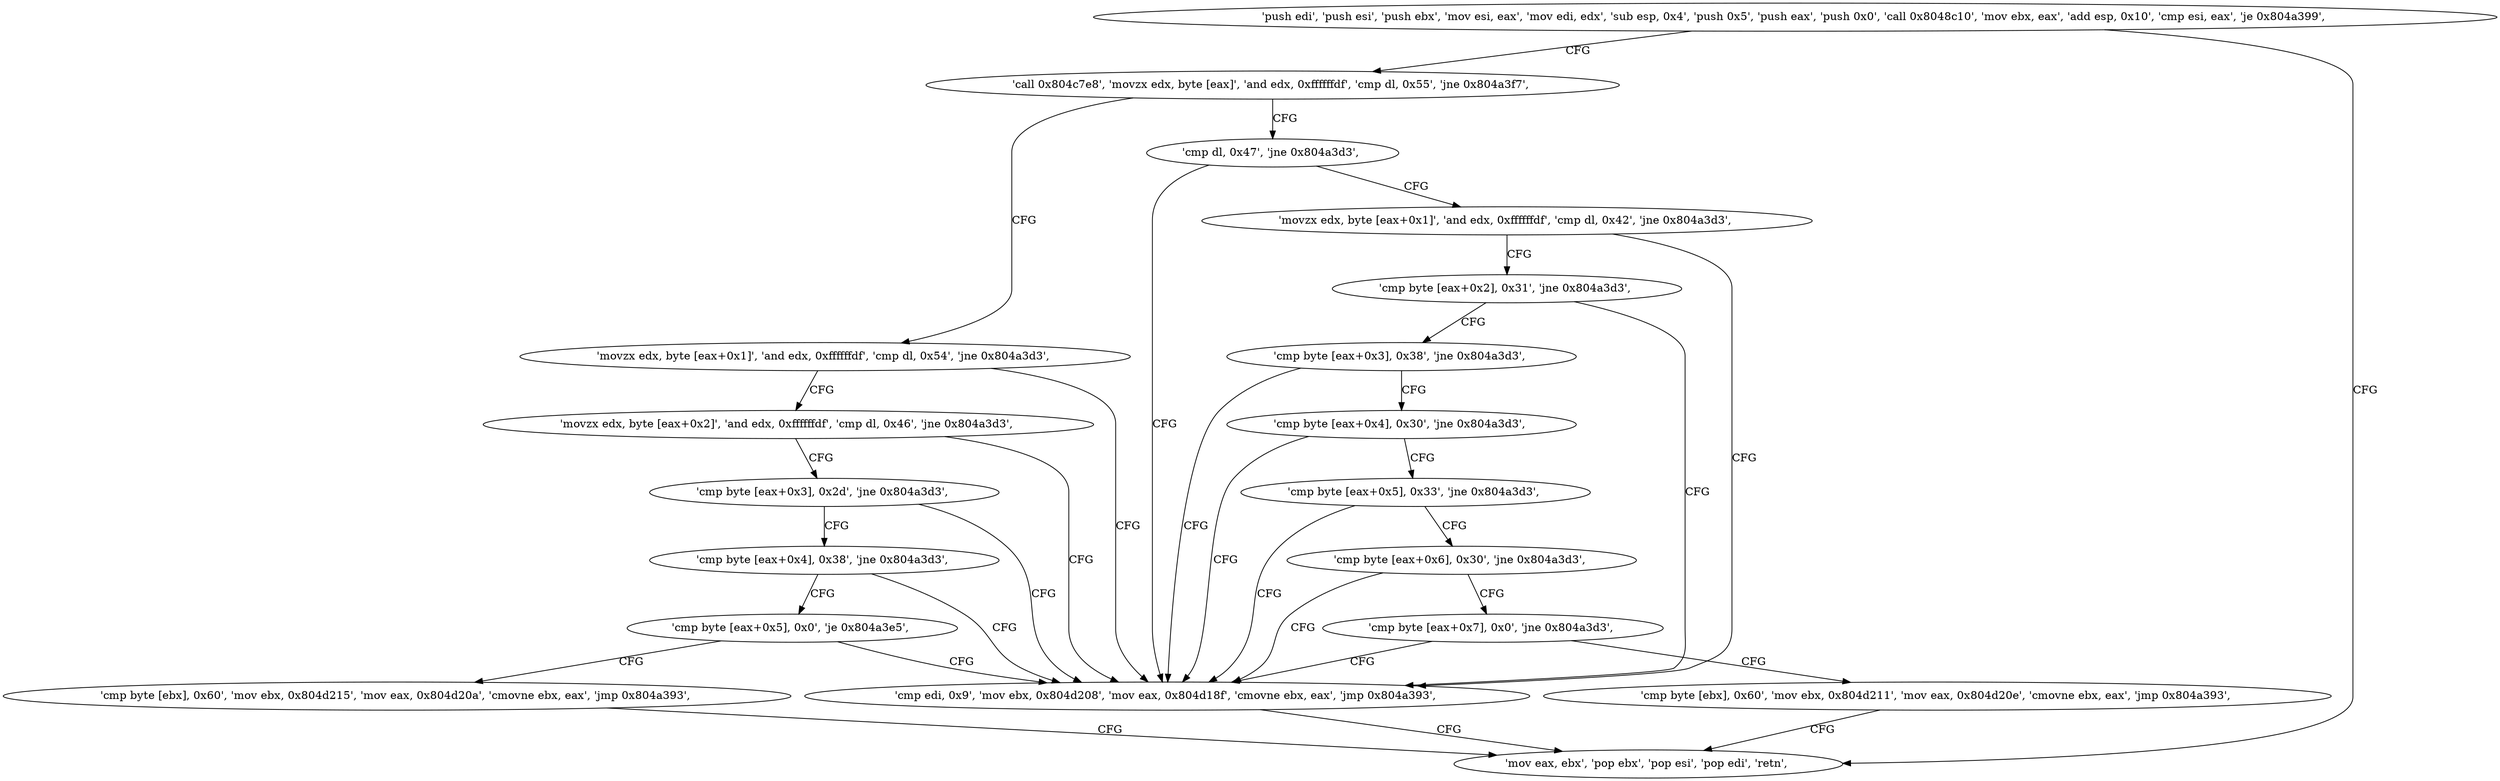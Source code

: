 digraph "func" {
"134521718" [label = "'push edi', 'push esi', 'push ebx', 'mov esi, eax', 'mov edi, edx', 'sub esp, 0x4', 'push 0x5', 'push eax', 'push 0x0', 'call 0x8048c10', 'mov ebx, eax', 'add esp, 0x10', 'cmp esi, eax', 'je 0x804a399', " ]
"134521753" [label = "'call 0x804c7e8', 'movzx edx, byte [eax]', 'and edx, 0xffffffdf', 'cmp dl, 0x55', 'jne 0x804a3f7', " ]
"134521747" [label = "'mov eax, ebx', 'pop ebx', 'pop esi', 'pop edi', 'retn', " ]
"134521847" [label = "'cmp dl, 0x47', 'jne 0x804a3d3', " ]
"134521769" [label = "'movzx edx, byte [eax+0x1]', 'and edx, 0xffffffdf', 'cmp dl, 0x54', 'jne 0x804a3d3', " ]
"134521811" [label = "'cmp edi, 0x9', 'mov ebx, 0x804d208', 'mov eax, 0x804d18f', 'cmovne ebx, eax', 'jmp 0x804a393', " ]
"134521852" [label = "'movzx edx, byte [eax+0x1]', 'and edx, 0xffffffdf', 'cmp dl, 0x42', 'jne 0x804a3d3', " ]
"134521781" [label = "'movzx edx, byte [eax+0x2]', 'and edx, 0xffffffdf', 'cmp dl, 0x46', 'jne 0x804a3d3', " ]
"134521864" [label = "'cmp byte [eax+0x2], 0x31', 'jne 0x804a3d3', " ]
"134521793" [label = "'cmp byte [eax+0x3], 0x2d', 'jne 0x804a3d3', " ]
"134521870" [label = "'cmp byte [eax+0x3], 0x38', 'jne 0x804a3d3', " ]
"134521799" [label = "'cmp byte [eax+0x4], 0x38', 'jne 0x804a3d3', " ]
"134521876" [label = "'cmp byte [eax+0x4], 0x30', 'jne 0x804a3d3', " ]
"134521805" [label = "'cmp byte [eax+0x5], 0x0', 'je 0x804a3e5', " ]
"134521882" [label = "'cmp byte [eax+0x5], 0x33', 'jne 0x804a3d3', " ]
"134521829" [label = "'cmp byte [ebx], 0x60', 'mov ebx, 0x804d215', 'mov eax, 0x804d20a', 'cmovne ebx, eax', 'jmp 0x804a393', " ]
"134521888" [label = "'cmp byte [eax+0x6], 0x30', 'jne 0x804a3d3', " ]
"134521894" [label = "'cmp byte [eax+0x7], 0x0', 'jne 0x804a3d3', " ]
"134521900" [label = "'cmp byte [ebx], 0x60', 'mov ebx, 0x804d211', 'mov eax, 0x804d20e', 'cmovne ebx, eax', 'jmp 0x804a393', " ]
"134521718" -> "134521753" [ label = "CFG" ]
"134521718" -> "134521747" [ label = "CFG" ]
"134521753" -> "134521847" [ label = "CFG" ]
"134521753" -> "134521769" [ label = "CFG" ]
"134521847" -> "134521811" [ label = "CFG" ]
"134521847" -> "134521852" [ label = "CFG" ]
"134521769" -> "134521811" [ label = "CFG" ]
"134521769" -> "134521781" [ label = "CFG" ]
"134521811" -> "134521747" [ label = "CFG" ]
"134521852" -> "134521811" [ label = "CFG" ]
"134521852" -> "134521864" [ label = "CFG" ]
"134521781" -> "134521811" [ label = "CFG" ]
"134521781" -> "134521793" [ label = "CFG" ]
"134521864" -> "134521811" [ label = "CFG" ]
"134521864" -> "134521870" [ label = "CFG" ]
"134521793" -> "134521811" [ label = "CFG" ]
"134521793" -> "134521799" [ label = "CFG" ]
"134521870" -> "134521811" [ label = "CFG" ]
"134521870" -> "134521876" [ label = "CFG" ]
"134521799" -> "134521811" [ label = "CFG" ]
"134521799" -> "134521805" [ label = "CFG" ]
"134521876" -> "134521811" [ label = "CFG" ]
"134521876" -> "134521882" [ label = "CFG" ]
"134521805" -> "134521829" [ label = "CFG" ]
"134521805" -> "134521811" [ label = "CFG" ]
"134521882" -> "134521811" [ label = "CFG" ]
"134521882" -> "134521888" [ label = "CFG" ]
"134521829" -> "134521747" [ label = "CFG" ]
"134521888" -> "134521811" [ label = "CFG" ]
"134521888" -> "134521894" [ label = "CFG" ]
"134521894" -> "134521811" [ label = "CFG" ]
"134521894" -> "134521900" [ label = "CFG" ]
"134521900" -> "134521747" [ label = "CFG" ]
}
